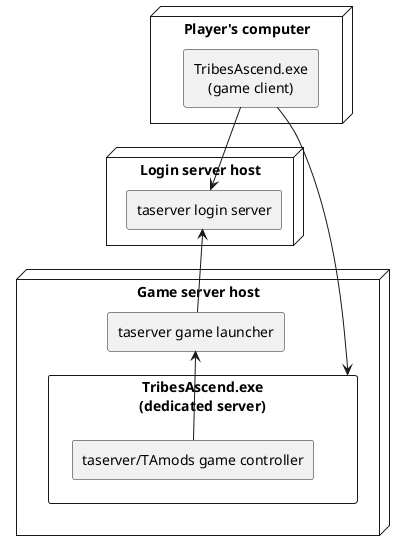 @startuml

skinparam defaultTextAlignment center

node "Login server host" {
  rectangle "taserver login server" as talogin
}
node "Player's computer" {
  rectangle "TribesAscend.exe\n(game client)" as taclient
}
node "Game server host" {
  rectangle "taserver game launcher" as talauncher
  rectangle "TribesAscend.exe\n(dedicated server)" as taserver {
    rectangle "taserver/TAmods game controller" as tacontroller
  }
}

taclient --> talogin
taclient --> taserver
talogin <-- talauncher
talauncher <-- tacontroller

@enduml
